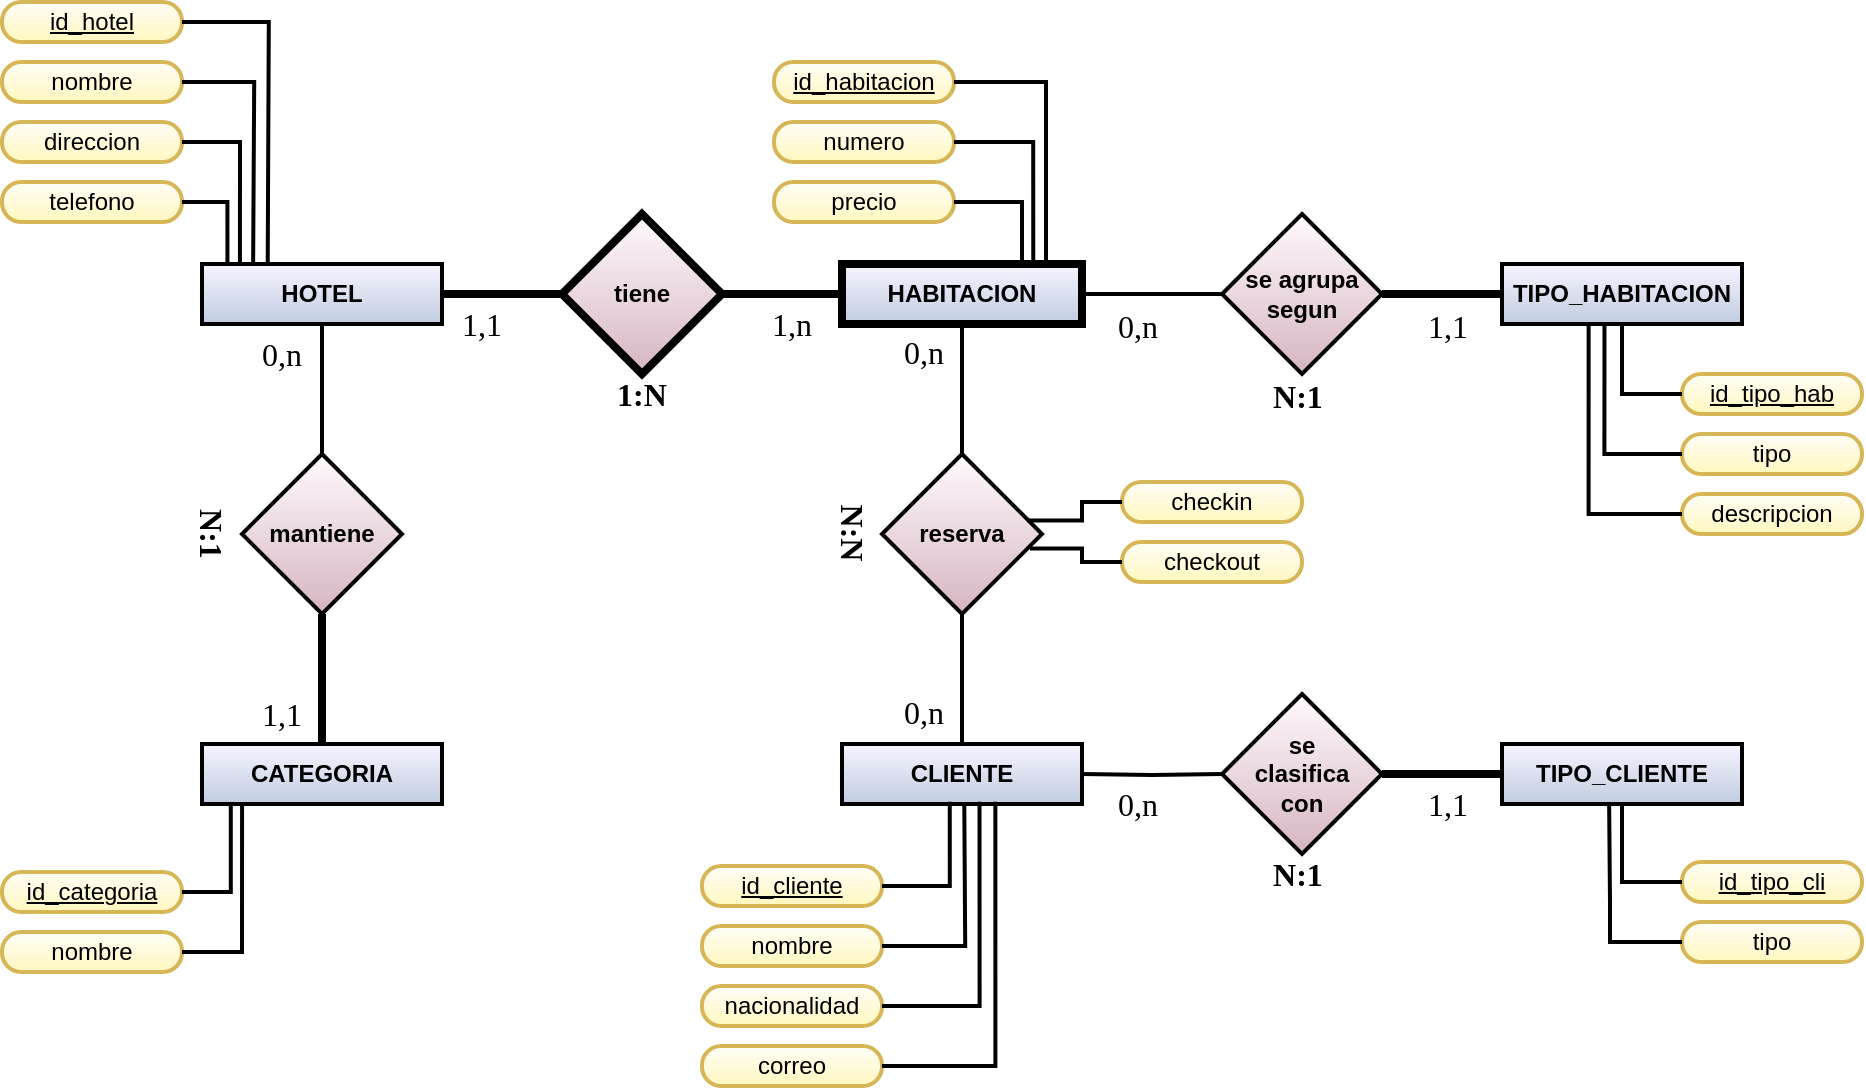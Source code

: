 <mxfile version="10.5.6" type="device"><diagram id="61E7rw80vcjAzGwIbotr" name="Page-1"><mxGraphModel dx="1991" dy="1193" grid="1" gridSize="10" guides="1" tooltips="1" connect="1" arrows="1" fold="1" page="1" pageScale="1" pageWidth="1100" pageHeight="1000" math="0" shadow="0"><root><mxCell id="0"/><mxCell id="1" parent="0"/><mxCell id="E2Uq5jJWgd4H_F7ZckEG-1" value="HOTEL" style="rounded=0;whiteSpace=wrap;html=1;fillColor=#F6F5FF;strokeColor=#000000;strokeWidth=2;fontStyle=1;shadow=0;comic=0;gradientColor=#C1CCE0;" vertex="1" parent="1"><mxGeometry x="197" y="362" width="120" height="30" as="geometry"/></mxCell><mxCell id="E2Uq5jJWgd4H_F7ZckEG-2" value="HABITACION" style="rounded=0;whiteSpace=wrap;html=1;fillColor=#F6F5FF;strokeColor=#000000;strokeWidth=4;fontStyle=1;shadow=0;comic=0;gradientColor=#C1CCE0;" vertex="1" parent="1"><mxGeometry x="517" y="362" width="120" height="30" as="geometry"/></mxCell><mxCell id="E2Uq5jJWgd4H_F7ZckEG-3" value="TIPO_HABITACION" style="rounded=0;whiteSpace=wrap;html=1;fillColor=#F6F5FF;strokeColor=#000000;strokeWidth=2;fontStyle=1;shadow=0;comic=0;gradientColor=#C1CCE0;" vertex="1" parent="1"><mxGeometry x="847" y="362" width="120" height="30" as="geometry"/></mxCell><mxCell id="E2Uq5jJWgd4H_F7ZckEG-5" value="tiene" style="rhombus;whiteSpace=wrap;html=1;rounded=0;shadow=0;glass=1;comic=0;strokeColor=#000000;strokeWidth=4;fillColor=#FFFAFE;gradientColor=#D5B5C2;fontStyle=1" vertex="1" parent="1"><mxGeometry x="377" y="337" width="80" height="80" as="geometry"/></mxCell><mxCell id="E2Uq5jJWgd4H_F7ZckEG-6" value="se agrupa&lt;br&gt;segun&lt;br&gt;" style="rhombus;whiteSpace=wrap;html=1;rounded=0;shadow=0;glass=1;comic=0;strokeColor=#000000;strokeWidth=2;fillColor=#FFFAFE;gradientColor=#D5B5C2;fontStyle=1" vertex="1" parent="1"><mxGeometry x="707" y="337" width="80" height="80" as="geometry"/></mxCell><mxCell id="E2Uq5jJWgd4H_F7ZckEG-8" value="CLIENTE" style="rounded=0;whiteSpace=wrap;html=1;fillColor=#F6F5FF;strokeColor=#000000;strokeWidth=2;fontStyle=1;shadow=0;comic=0;gradientColor=#C1CCE0;" vertex="1" parent="1"><mxGeometry x="517" y="602" width="120" height="30" as="geometry"/></mxCell><mxCell id="E2Uq5jJWgd4H_F7ZckEG-9" value="reserva" style="rhombus;whiteSpace=wrap;html=1;rounded=0;shadow=0;glass=1;comic=0;strokeColor=#000000;strokeWidth=2;fillColor=#FFFAFE;gradientColor=#D5B5C2;fontStyle=1" vertex="1" parent="1"><mxGeometry x="537" y="457" width="80" height="80" as="geometry"/></mxCell><mxCell id="E2Uq5jJWgd4H_F7ZckEG-10" value="se&lt;br&gt;clasifica&lt;br&gt;con&lt;br&gt;" style="rhombus;whiteSpace=wrap;html=1;rounded=0;shadow=0;glass=1;comic=0;strokeColor=#000000;strokeWidth=2;fillColor=#FFFAFE;gradientColor=#D5B5C2;fontStyle=1" vertex="1" parent="1"><mxGeometry x="707" y="577" width="80" height="80" as="geometry"/></mxCell><mxCell id="E2Uq5jJWgd4H_F7ZckEG-11" value="TIPO_CLIENTE" style="rounded=0;whiteSpace=wrap;html=1;fillColor=#F6F5FF;strokeColor=#000000;strokeWidth=2;fontStyle=1;shadow=0;comic=0;gradientColor=#C1CCE0;" vertex="1" parent="1"><mxGeometry x="847" y="602" width="120" height="30" as="geometry"/></mxCell><mxCell id="E2Uq5jJWgd4H_F7ZckEG-19" value="CATEGORIA" style="rounded=0;whiteSpace=wrap;html=1;fillColor=#F6F5FF;strokeColor=#000000;strokeWidth=2;fontStyle=1;shadow=0;comic=0;gradientColor=#C1CCE0;" vertex="1" parent="1"><mxGeometry x="197" y="602" width="120" height="30" as="geometry"/></mxCell><mxCell id="E2Uq5jJWgd4H_F7ZckEG-20" value="mantiene&lt;br&gt;" style="rhombus;whiteSpace=wrap;html=1;rounded=0;shadow=0;glass=1;comic=0;strokeColor=#000000;strokeWidth=2;fillColor=#FFFAFE;gradientColor=#D5B5C2;fontStyle=1" vertex="1" parent="1"><mxGeometry x="217" y="457" width="80" height="80" as="geometry"/></mxCell><mxCell id="E2Uq5jJWgd4H_F7ZckEG-22" value="id_hotel" style="rounded=1;whiteSpace=wrap;html=1;arcSize=48;fillColor=#FFFEF7;strokeColor=#d6b656;strokeWidth=2;glass=0;shadow=0;comic=0;gradientColor=#FFF7BF;fontStyle=4" vertex="1" parent="1"><mxGeometry x="97" y="231" width="90" height="20" as="geometry"/></mxCell><mxCell id="E2Uq5jJWgd4H_F7ZckEG-23" value="nombre" style="rounded=1;whiteSpace=wrap;html=1;arcSize=48;fillColor=#FFFEF7;strokeColor=#d6b656;strokeWidth=2;glass=0;shadow=0;comic=0;gradientColor=#FFF7BF;" vertex="1" parent="1"><mxGeometry x="97" y="261" width="90" height="20" as="geometry"/></mxCell><mxCell id="E2Uq5jJWgd4H_F7ZckEG-24" value="direccion" style="rounded=1;whiteSpace=wrap;html=1;arcSize=48;fillColor=#FFFEF7;strokeColor=#d6b656;strokeWidth=2;glass=0;shadow=0;comic=0;gradientColor=#FFF7BF;" vertex="1" parent="1"><mxGeometry x="97" y="291" width="90" height="20" as="geometry"/></mxCell><mxCell id="E2Uq5jJWgd4H_F7ZckEG-25" value="telefono" style="rounded=1;whiteSpace=wrap;html=1;arcSize=48;fillColor=#FFFEF7;strokeColor=#d6b656;strokeWidth=2;glass=0;shadow=0;comic=0;gradientColor=#FFF7BF;" vertex="1" parent="1"><mxGeometry x="97" y="321" width="90" height="20" as="geometry"/></mxCell><mxCell id="E2Uq5jJWgd4H_F7ZckEG-27" value="" style="endArrow=none;html=1;entryX=0.106;entryY=-0.029;entryDx=0;entryDy=0;exitX=1;exitY=0.5;exitDx=0;exitDy=0;edgeStyle=orthogonalEdgeStyle;rounded=0;strokeWidth=2;shadow=0;comic=0;entryPerimeter=0;" edge="1" parent="1" source="E2Uq5jJWgd4H_F7ZckEG-25" target="E2Uq5jJWgd4H_F7ZckEG-1"><mxGeometry width="50" height="50" relative="1" as="geometry"><mxPoint x="247" y="397" as="sourcePoint"/><mxPoint x="287" y="512" as="targetPoint"/></mxGeometry></mxCell><mxCell id="E2Uq5jJWgd4H_F7ZckEG-28" value="" style="endArrow=none;html=1;entryX=0.158;entryY=-0.029;entryDx=0;entryDy=0;exitX=1;exitY=0.5;exitDx=0;exitDy=0;edgeStyle=orthogonalEdgeStyle;rounded=0;strokeWidth=2;shadow=0;comic=0;entryPerimeter=0;" edge="1" parent="1" source="E2Uq5jJWgd4H_F7ZckEG-24" target="E2Uq5jJWgd4H_F7ZckEG-1"><mxGeometry width="50" height="50" relative="1" as="geometry"><mxPoint x="196.857" y="316.857" as="sourcePoint"/><mxPoint x="219.714" y="371.143" as="targetPoint"/></mxGeometry></mxCell><mxCell id="E2Uq5jJWgd4H_F7ZckEG-29" value="" style="endArrow=none;html=1;entryX=0.196;entryY=-0.01;entryDx=0;entryDy=0;edgeStyle=orthogonalEdgeStyle;rounded=0;strokeWidth=2;shadow=0;comic=0;entryPerimeter=0;" edge="1" parent="1" source="E2Uq5jJWgd4H_F7ZckEG-23"><mxGeometry width="50" height="50" relative="1" as="geometry"><mxPoint x="188.857" y="246.857" as="sourcePoint"/><mxPoint x="222.571" y="361.714" as="targetPoint"/></mxGeometry></mxCell><mxCell id="E2Uq5jJWgd4H_F7ZckEG-30" value="" style="endArrow=none;html=1;entryX=0.25;entryY=0;entryDx=0;entryDy=0;edgeStyle=orthogonalEdgeStyle;rounded=0;strokeWidth=2;shadow=0;comic=0;exitX=1;exitY=0.5;exitDx=0;exitDy=0;" edge="1" parent="1" source="E2Uq5jJWgd4H_F7ZckEG-22"><mxGeometry width="50" height="50" relative="1" as="geometry"><mxPoint x="189.857" y="217.143" as="sourcePoint"/><mxPoint x="229.857" y="362.286" as="targetPoint"/></mxGeometry></mxCell><mxCell id="E2Uq5jJWgd4H_F7ZckEG-31" value="id_categoria" style="rounded=1;whiteSpace=wrap;html=1;arcSize=48;fillColor=#FFFEF7;strokeColor=#d6b656;strokeWidth=2;glass=0;shadow=0;comic=0;gradientColor=#FFF7BF;fontStyle=4" vertex="1" parent="1"><mxGeometry x="97" y="666" width="90" height="20" as="geometry"/></mxCell><mxCell id="E2Uq5jJWgd4H_F7ZckEG-32" value="nombre" style="rounded=1;whiteSpace=wrap;html=1;arcSize=48;fillColor=#FFFEF7;strokeColor=#d6b656;strokeWidth=2;glass=0;shadow=0;comic=0;gradientColor=#FFF7BF;" vertex="1" parent="1"><mxGeometry x="97" y="696" width="90" height="20" as="geometry"/></mxCell><mxCell id="E2Uq5jJWgd4H_F7ZckEG-33" value="" style="endArrow=none;html=1;entryX=0.12;entryY=1;entryDx=0;entryDy=0;exitX=1;exitY=0.5;exitDx=0;exitDy=0;edgeStyle=orthogonalEdgeStyle;rounded=0;strokeWidth=2;shadow=0;comic=0;entryPerimeter=0;" edge="1" parent="1" source="E2Uq5jJWgd4H_F7ZckEG-31" target="E2Uq5jJWgd4H_F7ZckEG-19"><mxGeometry width="50" height="50" relative="1" as="geometry"><mxPoint x="196.857" y="316.857" as="sourcePoint"/><mxPoint x="219.714" y="371.143" as="targetPoint"/></mxGeometry></mxCell><mxCell id="E2Uq5jJWgd4H_F7ZckEG-34" value="" style="endArrow=none;html=1;entryX=0.167;entryY=0.967;entryDx=0;entryDy=0;exitX=1;exitY=0.5;exitDx=0;exitDy=0;edgeStyle=orthogonalEdgeStyle;rounded=0;strokeWidth=2;shadow=0;comic=0;entryPerimeter=0;" edge="1" parent="1" source="E2Uq5jJWgd4H_F7ZckEG-32" target="E2Uq5jJWgd4H_F7ZckEG-19"><mxGeometry width="50" height="50" relative="1" as="geometry"><mxPoint x="188.857" y="746.857" as="sourcePoint"/><mxPoint x="218" y="672.571" as="targetPoint"/></mxGeometry></mxCell><mxCell id="E2Uq5jJWgd4H_F7ZckEG-35" value="" style="endArrow=none;html=1;shadow=0;strokeWidth=4;entryX=0.5;entryY=0;entryDx=0;entryDy=0;exitX=0.5;exitY=1;exitDx=0;exitDy=0;edgeStyle=orthogonalEdgeStyle;rounded=0;" edge="1" parent="1" source="E2Uq5jJWgd4H_F7ZckEG-20" target="E2Uq5jJWgd4H_F7ZckEG-19"><mxGeometry width="50" height="50" relative="1" as="geometry"><mxPoint x="247" y="896" as="sourcePoint"/><mxPoint x="167" y="807" as="targetPoint"/></mxGeometry></mxCell><mxCell id="E2Uq5jJWgd4H_F7ZckEG-36" value="" style="endArrow=none;html=1;shadow=0;strokeWidth=2;entryX=0.5;entryY=0;entryDx=0;entryDy=0;exitX=0.5;exitY=1;exitDx=0;exitDy=0;edgeStyle=orthogonalEdgeStyle;rounded=0;" edge="1" parent="1" source="E2Uq5jJWgd4H_F7ZckEG-1" target="E2Uq5jJWgd4H_F7ZckEG-20"><mxGeometry width="50" height="50" relative="1" as="geometry"><mxPoint x="267.143" y="576.857" as="sourcePoint"/><mxPoint x="267.143" y="652.286" as="targetPoint"/></mxGeometry></mxCell><mxCell id="E2Uq5jJWgd4H_F7ZckEG-37" value="" style="endArrow=none;html=1;shadow=0;strokeWidth=4;entryX=0;entryY=0.5;entryDx=0;entryDy=0;exitX=1;exitY=0.5;exitDx=0;exitDy=0;edgeStyle=orthogonalEdgeStyle;rounded=0;" edge="1" parent="1" source="E2Uq5jJWgd4H_F7ZckEG-1" target="E2Uq5jJWgd4H_F7ZckEG-5"><mxGeometry width="50" height="50" relative="1" as="geometry"><mxPoint x="267.143" y="402" as="sourcePoint"/><mxPoint x="267.143" y="496.857" as="targetPoint"/></mxGeometry></mxCell><mxCell id="E2Uq5jJWgd4H_F7ZckEG-38" value="" style="endArrow=none;html=1;shadow=0;strokeWidth=4;entryX=0;entryY=0.5;entryDx=0;entryDy=0;exitX=1;exitY=0.5;exitDx=0;exitDy=0;edgeStyle=orthogonalEdgeStyle;rounded=0;" edge="1" parent="1" source="E2Uq5jJWgd4H_F7ZckEG-5" target="E2Uq5jJWgd4H_F7ZckEG-2"><mxGeometry width="50" height="50" relative="1" as="geometry"><mxPoint x="327.143" y="387.143" as="sourcePoint"/><mxPoint x="407.143" y="387.143" as="targetPoint"/></mxGeometry></mxCell><mxCell id="E2Uq5jJWgd4H_F7ZckEG-39" value="" style="endArrow=none;html=1;shadow=0;strokeWidth=2;entryX=0.5;entryY=1;entryDx=0;entryDy=0;exitX=0.5;exitY=0;exitDx=0;exitDy=0;edgeStyle=orthogonalEdgeStyle;rounded=0;" edge="1" parent="1" source="E2Uq5jJWgd4H_F7ZckEG-9" target="E2Uq5jJWgd4H_F7ZckEG-2"><mxGeometry width="50" height="50" relative="1" as="geometry"><mxPoint x="487.143" y="387.143" as="sourcePoint"/><mxPoint x="567.143" y="387.143" as="targetPoint"/></mxGeometry></mxCell><mxCell id="E2Uq5jJWgd4H_F7ZckEG-40" value="" style="endArrow=none;html=1;shadow=0;strokeWidth=2;entryX=0.5;entryY=0;entryDx=0;entryDy=0;exitX=0.5;exitY=1;exitDx=0;exitDy=0;edgeStyle=orthogonalEdgeStyle;rounded=0;" edge="1" parent="1" source="E2Uq5jJWgd4H_F7ZckEG-9" target="E2Uq5jJWgd4H_F7ZckEG-8"><mxGeometry width="50" height="50" relative="1" as="geometry"><mxPoint x="627.143" y="487.143" as="sourcePoint"/><mxPoint x="627.143" y="402" as="targetPoint"/></mxGeometry></mxCell><mxCell id="E2Uq5jJWgd4H_F7ZckEG-41" value="id_habitacion" style="rounded=1;whiteSpace=wrap;html=1;arcSize=48;fillColor=#FFFEF7;strokeColor=#d6b656;strokeWidth=2;glass=0;shadow=0;comic=0;gradientColor=#FFF7BF;fontStyle=4" vertex="1" parent="1"><mxGeometry x="483" y="261" width="90" height="20" as="geometry"/></mxCell><mxCell id="E2Uq5jJWgd4H_F7ZckEG-42" value="numero" style="rounded=1;whiteSpace=wrap;html=1;arcSize=48;fillColor=#FFFEF7;strokeColor=#d6b656;strokeWidth=2;glass=0;shadow=0;comic=0;gradientColor=#FFF7BF;" vertex="1" parent="1"><mxGeometry x="483" y="291" width="90" height="20" as="geometry"/></mxCell><mxCell id="E2Uq5jJWgd4H_F7ZckEG-43" value="precio" style="rounded=1;whiteSpace=wrap;html=1;arcSize=48;fillColor=#FFFEF7;strokeColor=#d6b656;strokeWidth=2;glass=0;shadow=0;comic=0;gradientColor=#FFF7BF;" vertex="1" parent="1"><mxGeometry x="483" y="321" width="90" height="20" as="geometry"/></mxCell><mxCell id="E2Uq5jJWgd4H_F7ZckEG-44" value="id_cliente" style="rounded=1;whiteSpace=wrap;html=1;arcSize=48;fillColor=#FFFEF7;strokeColor=#d6b656;strokeWidth=2;glass=0;shadow=0;comic=0;gradientColor=#FFF7BF;fontStyle=4" vertex="1" parent="1"><mxGeometry x="447" y="663" width="90" height="20" as="geometry"/></mxCell><mxCell id="E2Uq5jJWgd4H_F7ZckEG-45" value="nombre" style="rounded=1;whiteSpace=wrap;html=1;arcSize=48;fillColor=#FFFEF7;strokeColor=#d6b656;strokeWidth=2;glass=0;shadow=0;comic=0;gradientColor=#FFF7BF;" vertex="1" parent="1"><mxGeometry x="447" y="693" width="90" height="20" as="geometry"/></mxCell><mxCell id="E2Uq5jJWgd4H_F7ZckEG-46" value="nacionalidad" style="rounded=1;whiteSpace=wrap;html=1;arcSize=48;fillColor=#FFFEF7;strokeColor=#d6b656;strokeWidth=2;glass=0;shadow=0;comic=0;gradientColor=#FFF7BF;" vertex="1" parent="1"><mxGeometry x="447" y="723" width="90" height="20" as="geometry"/></mxCell><mxCell id="E2Uq5jJWgd4H_F7ZckEG-47" value="correo" style="rounded=1;whiteSpace=wrap;html=1;arcSize=48;fillColor=#FFFEF7;strokeColor=#d6b656;strokeWidth=2;glass=0;shadow=0;comic=0;gradientColor=#FFF7BF;" vertex="1" parent="1"><mxGeometry x="447" y="753" width="90" height="20" as="geometry"/></mxCell><mxCell id="E2Uq5jJWgd4H_F7ZckEG-48" value="id_tipo_hab" style="rounded=1;whiteSpace=wrap;html=1;arcSize=48;fillColor=#FFFEF7;strokeColor=#d6b656;strokeWidth=2;glass=0;shadow=0;comic=0;gradientColor=#FFF7BF;fontStyle=4" vertex="1" parent="1"><mxGeometry x="937" y="417" width="90" height="20" as="geometry"/></mxCell><mxCell id="E2Uq5jJWgd4H_F7ZckEG-49" value="tipo" style="rounded=1;whiteSpace=wrap;html=1;arcSize=48;fillColor=#FFFEF7;strokeColor=#d6b656;strokeWidth=2;glass=0;shadow=0;comic=0;gradientColor=#FFF7BF;" vertex="1" parent="1"><mxGeometry x="937" y="447" width="90" height="20" as="geometry"/></mxCell><mxCell id="E2Uq5jJWgd4H_F7ZckEG-50" value="descripcion" style="rounded=1;whiteSpace=wrap;html=1;arcSize=48;fillColor=#FFFEF7;strokeColor=#d6b656;strokeWidth=2;glass=0;shadow=0;comic=0;gradientColor=#FFF7BF;" vertex="1" parent="1"><mxGeometry x="937" y="477" width="90" height="20" as="geometry"/></mxCell><mxCell id="E2Uq5jJWgd4H_F7ZckEG-51" value="id_tipo_cli" style="rounded=1;whiteSpace=wrap;html=1;arcSize=48;fillColor=#FFFEF7;strokeColor=#d6b656;strokeWidth=2;glass=0;shadow=0;comic=0;gradientColor=#FFF7BF;fontStyle=4" vertex="1" parent="1"><mxGeometry x="937" y="661" width="90" height="20" as="geometry"/></mxCell><mxCell id="E2Uq5jJWgd4H_F7ZckEG-52" value="tipo" style="rounded=1;whiteSpace=wrap;html=1;arcSize=48;fillColor=#FFFEF7;strokeColor=#d6b656;strokeWidth=2;glass=0;shadow=0;comic=0;gradientColor=#FFF7BF;" vertex="1" parent="1"><mxGeometry x="937" y="691" width="90" height="20" as="geometry"/></mxCell><mxCell id="E2Uq5jJWgd4H_F7ZckEG-53" value="" style="endArrow=none;html=1;entryX=0.75;entryY=0;entryDx=0;entryDy=0;edgeStyle=orthogonalEdgeStyle;rounded=0;strokeWidth=2;shadow=0;comic=0;exitX=1;exitY=0.5;exitDx=0;exitDy=0;" edge="1" parent="1" source="E2Uq5jJWgd4H_F7ZckEG-43" target="E2Uq5jJWgd4H_F7ZckEG-2"><mxGeometry width="50" height="50" relative="1" as="geometry"><mxPoint x="197" y="251" as="sourcePoint"/><mxPoint x="239.857" y="372.286" as="targetPoint"/></mxGeometry></mxCell><mxCell id="E2Uq5jJWgd4H_F7ZckEG-54" value="" style="endArrow=none;html=1;entryX=0.797;entryY=-0.02;entryDx=0;entryDy=0;edgeStyle=orthogonalEdgeStyle;rounded=0;strokeWidth=2;shadow=0;comic=0;exitX=1;exitY=0.5;exitDx=0;exitDy=0;entryPerimeter=0;" edge="1" parent="1" source="E2Uq5jJWgd4H_F7ZckEG-42" target="E2Uq5jJWgd4H_F7ZckEG-2"><mxGeometry width="50" height="50" relative="1" as="geometry"><mxPoint x="583" y="341" as="sourcePoint"/><mxPoint x="617" y="372.2" as="targetPoint"/></mxGeometry></mxCell><mxCell id="E2Uq5jJWgd4H_F7ZckEG-55" value="" style="endArrow=none;html=1;entryX=0.85;entryY=0.007;entryDx=0;entryDy=0;edgeStyle=orthogonalEdgeStyle;rounded=0;strokeWidth=2;shadow=0;comic=0;exitX=1;exitY=0.5;exitDx=0;exitDy=0;entryPerimeter=0;" edge="1" parent="1" source="E2Uq5jJWgd4H_F7ZckEG-41" target="E2Uq5jJWgd4H_F7ZckEG-2"><mxGeometry width="50" height="50" relative="1" as="geometry"><mxPoint x="583" y="311" as="sourcePoint"/><mxPoint x="622.6" y="371.4" as="targetPoint"/></mxGeometry></mxCell><mxCell id="E2Uq5jJWgd4H_F7ZckEG-56" value="" style="endArrow=none;html=1;entryX=0.449;entryY=0.962;entryDx=0;entryDy=0;edgeStyle=orthogonalEdgeStyle;rounded=0;strokeWidth=2;shadow=0;comic=0;exitX=1;exitY=0.5;exitDx=0;exitDy=0;entryPerimeter=0;" edge="1" parent="1" source="E2Uq5jJWgd4H_F7ZckEG-44" target="E2Uq5jJWgd4H_F7ZckEG-8"><mxGeometry width="50" height="50" relative="1" as="geometry"><mxPoint x="567.143" y="665.357" as="sourcePoint"/><mxPoint x="600.857" y="696.786" as="targetPoint"/></mxGeometry></mxCell><mxCell id="E2Uq5jJWgd4H_F7ZckEG-57" value="" style="endArrow=none;html=1;entryX=0.5;entryY=1;entryDx=0;entryDy=0;edgeStyle=orthogonalEdgeStyle;rounded=0;strokeWidth=2;shadow=0;comic=0;" edge="1" parent="1" source="E2Uq5jJWgd4H_F7ZckEG-45"><mxGeometry width="50" height="50" relative="1" as="geometry"><mxPoint x="538.143" y="702.857" as="sourcePoint"/><mxPoint x="578.143" y="632" as="targetPoint"/></mxGeometry></mxCell><mxCell id="E2Uq5jJWgd4H_F7ZckEG-58" value="" style="endArrow=none;html=1;entryX=0.573;entryY=0.962;entryDx=0;entryDy=0;edgeStyle=orthogonalEdgeStyle;rounded=0;strokeWidth=2;shadow=0;comic=0;exitX=1;exitY=0.5;exitDx=0;exitDy=0;entryPerimeter=0;" edge="1" parent="1" source="E2Uq5jJWgd4H_F7ZckEG-46" target="E2Uq5jJWgd4H_F7ZckEG-8"><mxGeometry width="50" height="50" relative="1" as="geometry"><mxPoint x="547" y="712.857" as="sourcePoint"/><mxPoint x="588.143" y="642" as="targetPoint"/></mxGeometry></mxCell><mxCell id="E2Uq5jJWgd4H_F7ZckEG-59" value="" style="endArrow=none;html=1;entryX=0.639;entryY=0.962;entryDx=0;entryDy=0;edgeStyle=orthogonalEdgeStyle;rounded=0;strokeWidth=2;shadow=0;comic=0;exitX=1;exitY=0.5;exitDx=0;exitDy=0;entryPerimeter=0;" edge="1" parent="1" source="E2Uq5jJWgd4H_F7ZckEG-47" target="E2Uq5jJWgd4H_F7ZckEG-8"><mxGeometry width="50" height="50" relative="1" as="geometry"><mxPoint x="547.143" y="743.143" as="sourcePoint"/><mxPoint x="595.714" y="640.857" as="targetPoint"/></mxGeometry></mxCell><mxCell id="E2Uq5jJWgd4H_F7ZckEG-60" value="" style="endArrow=none;html=1;entryX=0.5;entryY=1;entryDx=0;entryDy=0;edgeStyle=orthogonalEdgeStyle;rounded=0;strokeWidth=2;shadow=0;comic=0;exitX=0;exitY=0.5;exitDx=0;exitDy=0;" edge="1" parent="1" source="E2Uq5jJWgd4H_F7ZckEG-48" target="E2Uq5jJWgd4H_F7ZckEG-3"><mxGeometry width="50" height="50" relative="1" as="geometry"><mxPoint x="583.143" y="340.857" as="sourcePoint"/><mxPoint x="616.857" y="372.286" as="targetPoint"/></mxGeometry></mxCell><mxCell id="E2Uq5jJWgd4H_F7ZckEG-61" value="" style="endArrow=none;html=1;entryX=0.427;entryY=1;entryDx=0;entryDy=0;edgeStyle=orthogonalEdgeStyle;rounded=0;strokeWidth=2;shadow=0;comic=0;exitX=0;exitY=0.5;exitDx=0;exitDy=0;entryPerimeter=0;" edge="1" parent="1" source="E2Uq5jJWgd4H_F7ZckEG-49" target="E2Uq5jJWgd4H_F7ZckEG-3"><mxGeometry width="50" height="50" relative="1" as="geometry"><mxPoint x="947.143" y="436.857" as="sourcePoint"/><mxPoint x="916.857" y="402" as="targetPoint"/></mxGeometry></mxCell><mxCell id="E2Uq5jJWgd4H_F7ZckEG-62" value="" style="endArrow=none;html=1;entryX=0.361;entryY=0.981;entryDx=0;entryDy=0;edgeStyle=orthogonalEdgeStyle;rounded=0;strokeWidth=2;shadow=0;comic=0;entryPerimeter=0;" edge="1" parent="1" source="E2Uq5jJWgd4H_F7ZckEG-50" target="E2Uq5jJWgd4H_F7ZckEG-3"><mxGeometry width="50" height="50" relative="1" as="geometry"><mxPoint x="947.143" y="467.143" as="sourcePoint"/><mxPoint x="908.286" y="402" as="targetPoint"/><Array as="points"><mxPoint x="890" y="487"/></Array></mxGeometry></mxCell><mxCell id="E2Uq5jJWgd4H_F7ZckEG-64" value="" style="endArrow=none;html=1;entryX=0.5;entryY=1;entryDx=0;entryDy=0;edgeStyle=orthogonalEdgeStyle;rounded=0;strokeWidth=2;shadow=0;comic=0;" edge="1" parent="1" source="E2Uq5jJWgd4H_F7ZckEG-51" target="E2Uq5jJWgd4H_F7ZckEG-11"><mxGeometry width="50" height="50" relative="1" as="geometry"><mxPoint x="947.143" y="436.857" as="sourcePoint"/><mxPoint x="916.857" y="402" as="targetPoint"/><Array as="points"><mxPoint x="907" y="671"/></Array></mxGeometry></mxCell><mxCell id="E2Uq5jJWgd4H_F7ZckEG-65" value="" style="endArrow=none;html=1;entryX=0.413;entryY=1;entryDx=0;entryDy=0;edgeStyle=orthogonalEdgeStyle;rounded=0;strokeWidth=2;shadow=0;comic=0;entryPerimeter=0;exitX=0;exitY=0.5;exitDx=0;exitDy=0;" edge="1" parent="1" source="E2Uq5jJWgd4H_F7ZckEG-52"><mxGeometry width="50" height="50" relative="1" as="geometry"><mxPoint x="901" y="727" as="sourcePoint"/><mxPoint x="900.571" y="632" as="targetPoint"/><Array as="points"><mxPoint x="901" y="701"/><mxPoint x="901" y="681"/></Array></mxGeometry></mxCell><mxCell id="E2Uq5jJWgd4H_F7ZckEG-66" value="" style="endArrow=none;html=1;shadow=0;strokeWidth=2;entryX=1;entryY=0.5;entryDx=0;entryDy=0;exitX=0;exitY=0.5;exitDx=0;exitDy=0;edgeStyle=orthogonalEdgeStyle;rounded=0;" edge="1" parent="1" source="E2Uq5jJWgd4H_F7ZckEG-6" target="E2Uq5jJWgd4H_F7ZckEG-2"><mxGeometry width="50" height="50" relative="1" as="geometry"><mxPoint x="587.143" y="467.143" as="sourcePoint"/><mxPoint x="587.143" y="402" as="targetPoint"/></mxGeometry></mxCell><mxCell id="E2Uq5jJWgd4H_F7ZckEG-67" value="" style="endArrow=none;html=1;shadow=0;strokeWidth=4;entryX=1;entryY=0.5;entryDx=0;entryDy=0;exitX=0;exitY=0.5;exitDx=0;exitDy=0;edgeStyle=orthogonalEdgeStyle;rounded=0;" edge="1" parent="1" source="E2Uq5jJWgd4H_F7ZckEG-3" target="E2Uq5jJWgd4H_F7ZckEG-6"><mxGeometry width="50" height="50" relative="1" as="geometry"><mxPoint x="716.857" y="387.143" as="sourcePoint"/><mxPoint x="647.143" y="387.143" as="targetPoint"/></mxGeometry></mxCell><mxCell id="E2Uq5jJWgd4H_F7ZckEG-68" value="" style="endArrow=none;html=1;shadow=0;strokeWidth=2;entryX=1;entryY=0.5;entryDx=0;entryDy=0;edgeStyle=orthogonalEdgeStyle;rounded=0;" edge="1" parent="1" target="E2Uq5jJWgd4H_F7ZckEG-8"><mxGeometry width="50" height="50" relative="1" as="geometry"><mxPoint x="707" y="617" as="sourcePoint"/><mxPoint x="796.857" y="387.143" as="targetPoint"/></mxGeometry></mxCell><mxCell id="E2Uq5jJWgd4H_F7ZckEG-69" value="" style="endArrow=none;html=1;shadow=0;strokeWidth=4;entryX=1;entryY=0.5;entryDx=0;entryDy=0;edgeStyle=orthogonalEdgeStyle;rounded=0;exitX=0;exitY=0.5;exitDx=0;exitDy=0;" edge="1" parent="1" source="E2Uq5jJWgd4H_F7ZckEG-11" target="E2Uq5jJWgd4H_F7ZckEG-10"><mxGeometry width="50" height="50" relative="1" as="geometry"><mxPoint x="717" y="627" as="sourcePoint"/><mxPoint x="647.143" y="627.143" as="targetPoint"/></mxGeometry></mxCell><mxCell id="E2Uq5jJWgd4H_F7ZckEG-70" value="0,n" style="text;html=1;strokeColor=none;fillColor=none;align=center;verticalAlign=middle;whiteSpace=wrap;rounded=0;shadow=0;glass=1;comic=0;fontSize=16;fontStyle=0;fontFamily=Tahoma;" vertex="1" parent="1"><mxGeometry x="217" y="397" width="40" height="20" as="geometry"/></mxCell><mxCell id="E2Uq5jJWgd4H_F7ZckEG-71" value="1,1" style="text;html=1;strokeColor=none;fillColor=none;align=center;verticalAlign=middle;whiteSpace=wrap;rounded=0;shadow=0;glass=1;comic=0;fontSize=16;fontStyle=0;fontFamily=Tahoma;" vertex="1" parent="1"><mxGeometry x="217" y="577" width="40" height="20" as="geometry"/></mxCell><mxCell id="E2Uq5jJWgd4H_F7ZckEG-72" value="1:N" style="text;html=1;strokeColor=none;fillColor=none;align=center;verticalAlign=middle;whiteSpace=wrap;rounded=0;shadow=0;glass=1;comic=0;fontSize=16;fontStyle=1;fontFamily=Tahoma;" vertex="1" parent="1"><mxGeometry x="397" y="417" width="40" height="20" as="geometry"/></mxCell><mxCell id="E2Uq5jJWgd4H_F7ZckEG-73" value="N:1" style="text;html=1;strokeColor=none;fillColor=none;align=center;verticalAlign=middle;whiteSpace=wrap;rounded=0;shadow=0;glass=1;comic=0;fontSize=16;fontStyle=1;fontFamily=Tahoma;rotation=90;" vertex="1" parent="1"><mxGeometry x="182" y="487" width="40" height="20" as="geometry"/></mxCell><mxCell id="E2Uq5jJWgd4H_F7ZckEG-76" value="1,1" style="text;html=1;strokeColor=none;fillColor=none;align=center;verticalAlign=middle;whiteSpace=wrap;rounded=0;shadow=0;glass=1;comic=0;fontSize=16;fontStyle=0;fontFamily=Tahoma;" vertex="1" parent="1"><mxGeometry x="317" y="382" width="40" height="20" as="geometry"/></mxCell><mxCell id="E2Uq5jJWgd4H_F7ZckEG-77" value="1,n" style="text;html=1;strokeColor=none;fillColor=none;align=center;verticalAlign=middle;whiteSpace=wrap;rounded=0;shadow=0;glass=1;comic=0;fontSize=16;fontStyle=0;fontFamily=Tahoma;" vertex="1" parent="1"><mxGeometry x="472" y="382" width="40" height="20" as="geometry"/></mxCell><mxCell id="E2Uq5jJWgd4H_F7ZckEG-79" value="N:1" style="text;html=1;strokeColor=none;fillColor=none;align=center;verticalAlign=middle;whiteSpace=wrap;rounded=0;shadow=0;glass=1;comic=0;fontSize=16;fontStyle=1;fontFamily=Tahoma;" vertex="1" parent="1"><mxGeometry x="724.5" y="417.5" width="40" height="20" as="geometry"/></mxCell><mxCell id="E2Uq5jJWgd4H_F7ZckEG-80" value="0,n" style="text;html=1;strokeColor=none;fillColor=none;align=center;verticalAlign=middle;whiteSpace=wrap;rounded=0;shadow=0;glass=1;comic=0;fontSize=16;fontStyle=0;fontFamily=Tahoma;" vertex="1" parent="1"><mxGeometry x="644.5" y="382.5" width="40" height="20" as="geometry"/></mxCell><mxCell id="E2Uq5jJWgd4H_F7ZckEG-81" value="1,1" style="text;html=1;strokeColor=none;fillColor=none;align=center;verticalAlign=middle;whiteSpace=wrap;rounded=0;shadow=0;glass=1;comic=0;fontSize=16;fontStyle=0;fontFamily=Tahoma;" vertex="1" parent="1"><mxGeometry x="799.5" y="382.5" width="40" height="20" as="geometry"/></mxCell><mxCell id="E2Uq5jJWgd4H_F7ZckEG-83" value="0,n" style="text;html=1;strokeColor=none;fillColor=none;align=center;verticalAlign=middle;whiteSpace=wrap;rounded=0;shadow=0;glass=1;comic=0;fontSize=16;fontStyle=0;fontFamily=Tahoma;" vertex="1" parent="1"><mxGeometry x="537.5" y="396" width="40" height="20" as="geometry"/></mxCell><mxCell id="E2Uq5jJWgd4H_F7ZckEG-84" value="0,n" style="text;html=1;strokeColor=none;fillColor=none;align=center;verticalAlign=middle;whiteSpace=wrap;rounded=0;shadow=0;glass=1;comic=0;fontSize=16;fontStyle=0;fontFamily=Tahoma;" vertex="1" parent="1"><mxGeometry x="537.5" y="576" width="40" height="20" as="geometry"/></mxCell><mxCell id="E2Uq5jJWgd4H_F7ZckEG-85" value="N:N" style="text;html=1;strokeColor=none;fillColor=none;align=center;verticalAlign=middle;whiteSpace=wrap;rounded=0;shadow=0;glass=1;comic=0;fontSize=16;fontStyle=1;fontFamily=Tahoma;rotation=90;" vertex="1" parent="1"><mxGeometry x="502.5" y="486" width="40" height="20" as="geometry"/></mxCell><mxCell id="E2Uq5jJWgd4H_F7ZckEG-86" value="N:1" style="text;html=1;strokeColor=none;fillColor=none;align=center;verticalAlign=middle;whiteSpace=wrap;rounded=0;shadow=0;glass=1;comic=0;fontSize=16;fontStyle=1;fontFamily=Tahoma;" vertex="1" parent="1"><mxGeometry x="724.5" y="657" width="40" height="20" as="geometry"/></mxCell><mxCell id="E2Uq5jJWgd4H_F7ZckEG-87" value="0,n" style="text;html=1;strokeColor=none;fillColor=none;align=center;verticalAlign=middle;whiteSpace=wrap;rounded=0;shadow=0;glass=1;comic=0;fontSize=16;fontStyle=0;fontFamily=Tahoma;" vertex="1" parent="1"><mxGeometry x="644.5" y="622" width="40" height="20" as="geometry"/></mxCell><mxCell id="E2Uq5jJWgd4H_F7ZckEG-88" value="1,1" style="text;html=1;strokeColor=none;fillColor=none;align=center;verticalAlign=middle;whiteSpace=wrap;rounded=0;shadow=0;glass=1;comic=0;fontSize=16;fontStyle=0;fontFamily=Tahoma;" vertex="1" parent="1"><mxGeometry x="799.5" y="622" width="40" height="20" as="geometry"/></mxCell><mxCell id="E2Uq5jJWgd4H_F7ZckEG-89" value="checkin" style="rounded=1;whiteSpace=wrap;html=1;arcSize=48;fillColor=#FFFEF7;strokeColor=#d6b656;strokeWidth=2;glass=0;shadow=0;comic=0;gradientColor=#FFF7BF;" vertex="1" parent="1"><mxGeometry x="657" y="471" width="90" height="20" as="geometry"/></mxCell><mxCell id="E2Uq5jJWgd4H_F7ZckEG-90" value="checkout" style="rounded=1;whiteSpace=wrap;html=1;arcSize=48;fillColor=#FFFEF7;strokeColor=#d6b656;strokeWidth=2;glass=0;shadow=0;comic=0;gradientColor=#FFF7BF;" vertex="1" parent="1"><mxGeometry x="657" y="501" width="90" height="20" as="geometry"/></mxCell><mxCell id="E2Uq5jJWgd4H_F7ZckEG-91" value="" style="endArrow=none;html=1;entryX=0.91;entryY=0.415;entryDx=0;entryDy=0;edgeStyle=orthogonalEdgeStyle;rounded=0;strokeWidth=2;shadow=0;comic=0;exitX=0;exitY=0.5;exitDx=0;exitDy=0;entryPerimeter=0;" edge="1" parent="1" source="E2Uq5jJWgd4H_F7ZckEG-89" target="E2Uq5jJWgd4H_F7ZckEG-9"><mxGeometry width="50" height="50" relative="1" as="geometry"><mxPoint x="583" y="341" as="sourcePoint"/><mxPoint x="617" y="372.2" as="targetPoint"/></mxGeometry></mxCell><mxCell id="E2Uq5jJWgd4H_F7ZckEG-92" value="" style="endArrow=none;html=1;entryX=0.925;entryY=0.59;entryDx=0;entryDy=0;edgeStyle=orthogonalEdgeStyle;rounded=0;strokeWidth=2;shadow=0;comic=0;exitX=0;exitY=0.5;exitDx=0;exitDy=0;entryPerimeter=0;" edge="1" parent="1" source="E2Uq5jJWgd4H_F7ZckEG-90" target="E2Uq5jJWgd4H_F7ZckEG-9"><mxGeometry width="50" height="50" relative="1" as="geometry"><mxPoint x="667" y="491" as="sourcePoint"/><mxPoint x="619.8" y="500.2" as="targetPoint"/></mxGeometry></mxCell></root></mxGraphModel></diagram></mxfile>